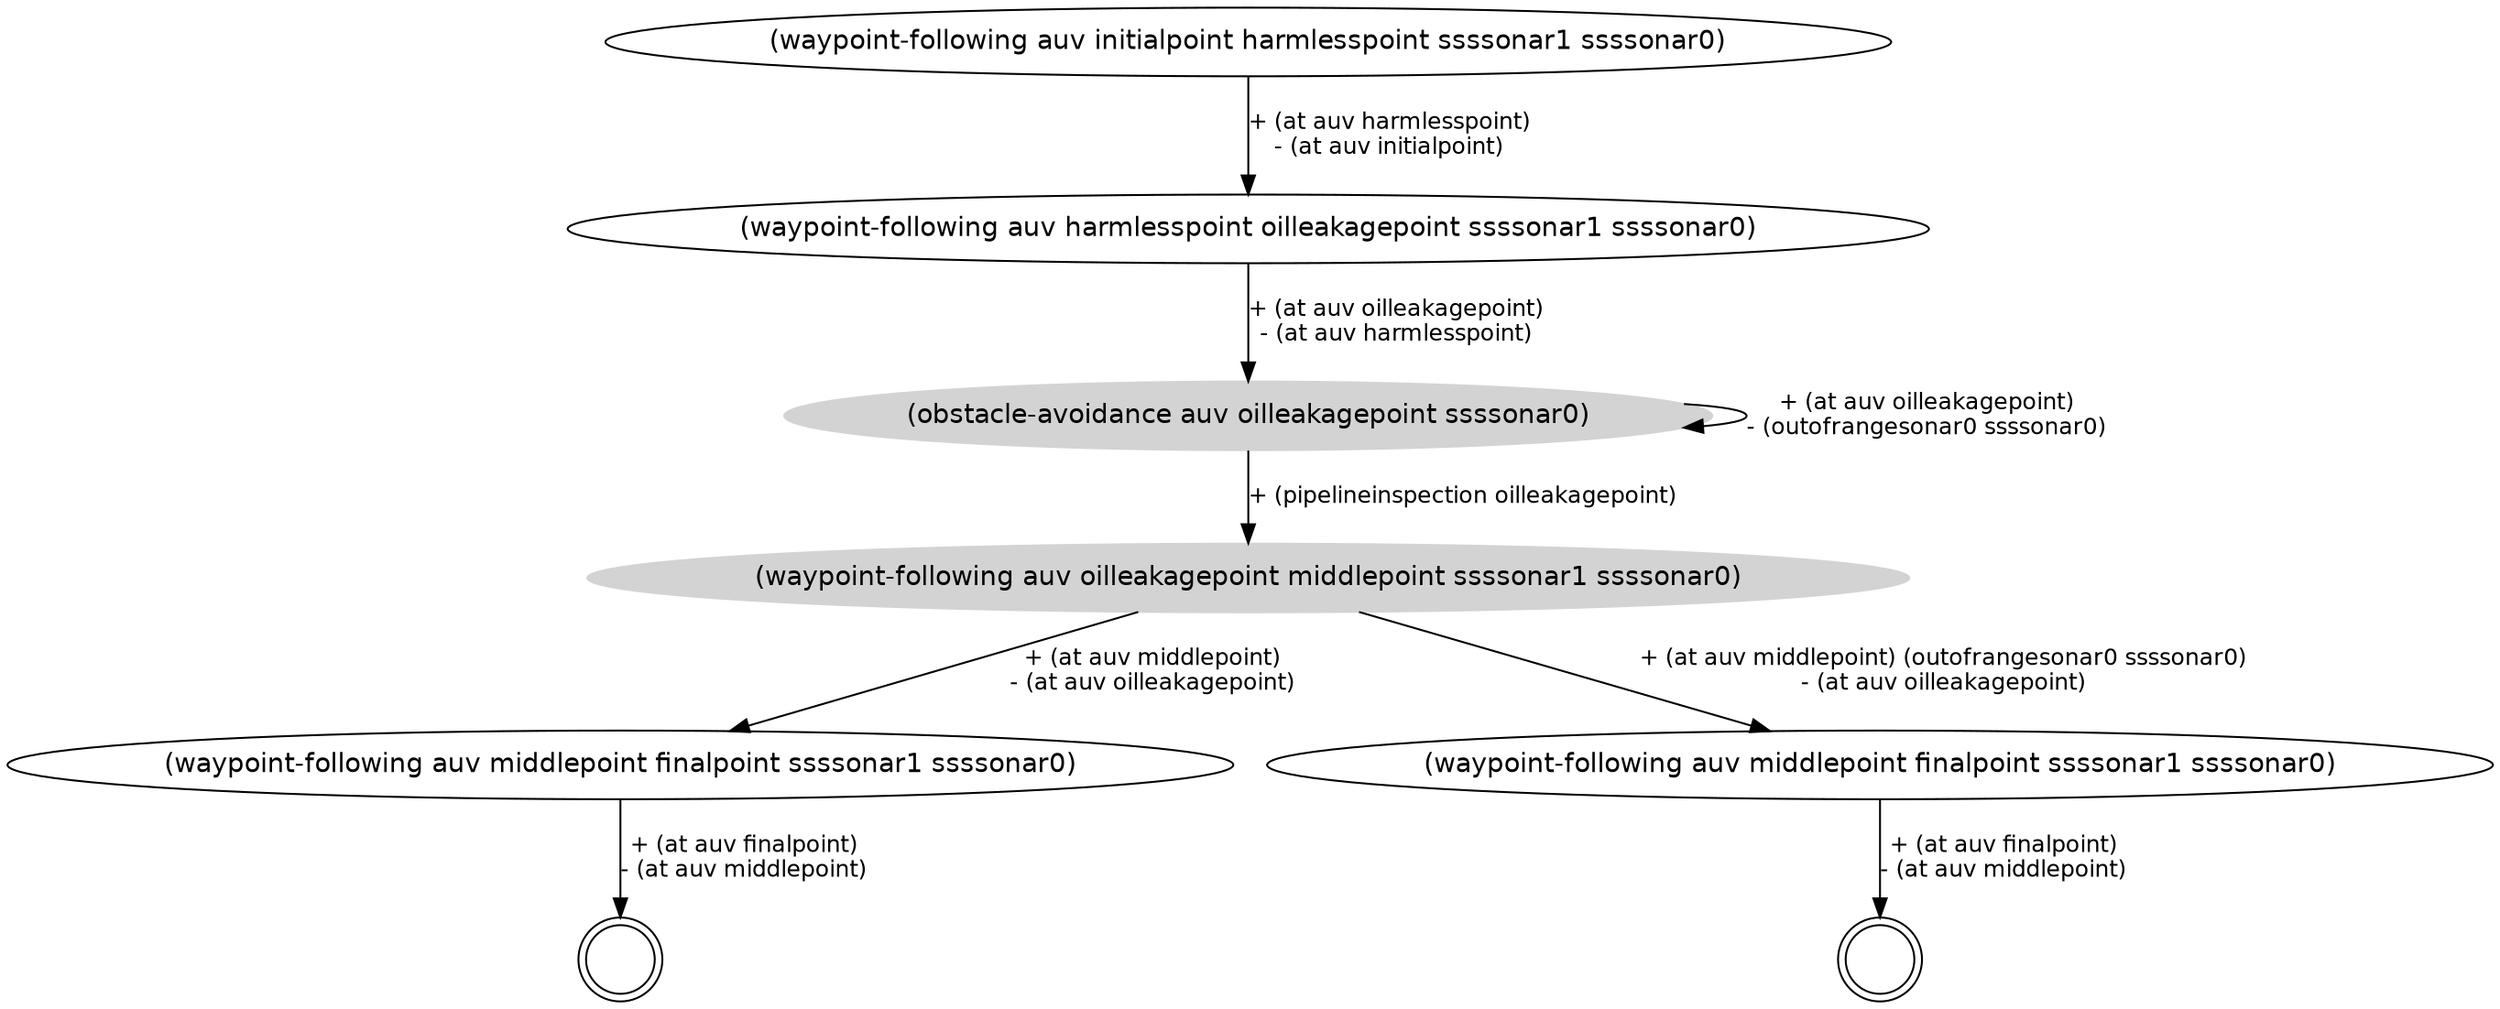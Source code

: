 digraph Struc {
 graph [fontname = "helvetica"];
 node [fontname = "helvetica"];
 edge [fontname = "helvetica"];
 node [shape=ellipse];
 packMode="graph";
 n0 [label="(waypoint-following auv initialpoint harmlesspoint ssssonar1 ssssonar0)"];
 n0->n1 [fontsize=12, label="+ (at auv harmlesspoint)\n- (at auv initialpoint)"];
 n1 [label="(waypoint-following auv harmlesspoint oilleakagepoint ssssonar1 ssssonar0)"];
 n1->n2 [fontsize=12, label="+ (at auv oilleakagepoint)\n- (at auv harmlesspoint)"];
 n2 [style=filled, color=lightgrey, label="(obstacle-avoidance auv oilleakagepoint ssssonar0)"];
 n2->n3 [fontsize=12, label="+ (pipelineinspection oilleakagepoint)"];
 n2->n2 [fontsize=12, label="+ (at auv oilleakagepoint)\n- (outofrangesonar0 ssssonar0)"];
 n3 [style=filled, color=lightgrey, label="(waypoint-following auv oilleakagepoint middlepoint ssssonar1 ssssonar0)"];
 n3->n4 [fontsize=12, label="+ (at auv middlepoint)\n- (at auv oilleakagepoint)"];
 n3->n5 [fontsize=12, label="+ (at auv middlepoint) (outofrangesonar0 ssssonar0)\n- (at auv oilleakagepoint)"];
 n4 [label="(waypoint-following auv middlepoint finalpoint ssssonar1 ssssonar0)"];
 n4->n6 [fontsize=12, label="+ (at auv finalpoint)\n- (at auv middlepoint)"];
 n5 [label="(waypoint-following auv middlepoint finalpoint ssssonar1 ssssonar0)"];
 n5->n7 [fontsize=12, label="+ (at auv finalpoint)\n- (at auv middlepoint)"];
 n6 [shape=circle,label="",peripheries=2];
 n7 [shape=circle,label="",peripheries=2];
}